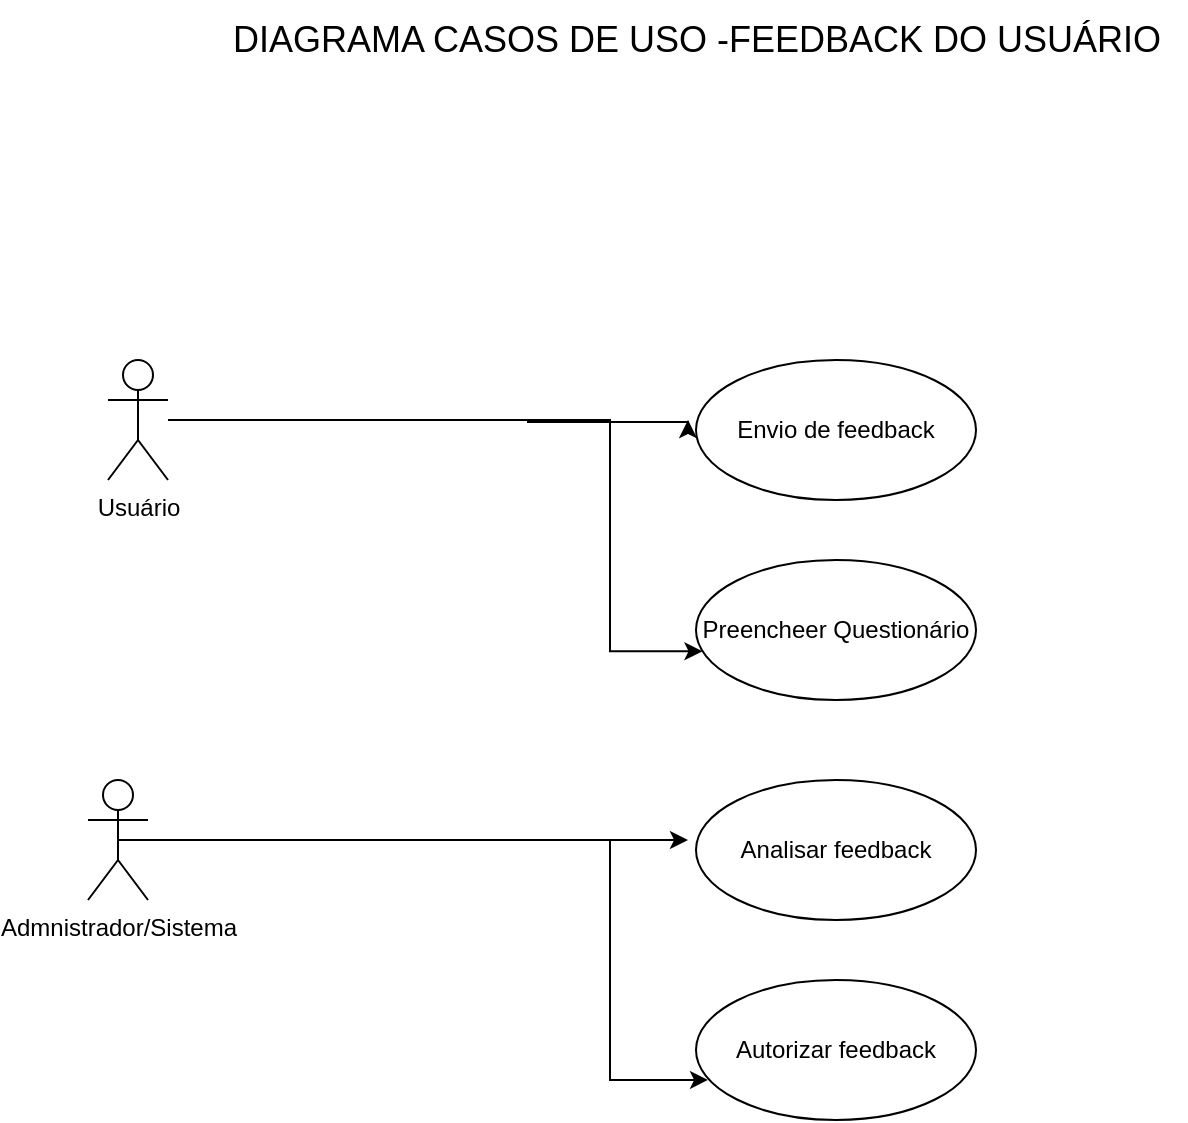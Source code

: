 <mxfile version="24.8.2">
  <diagram id="W-oI5OCxC1dF8j54xQz4" name="Página-1">
    <mxGraphModel dx="1306" dy="585" grid="1" gridSize="10" guides="1" tooltips="1" connect="1" arrows="1" fold="1" page="1" pageScale="1" pageWidth="827" pageHeight="1169" math="0" shadow="0">
      <root>
        <mxCell id="0" />
        <mxCell id="1" parent="0" />
        <mxCell id="hu_uZ-Jb9RQQ4rkObMAk-5" style="edgeStyle=orthogonalEdgeStyle;rounded=0;orthogonalLoop=1;jettySize=auto;html=1;" edge="1" parent="1" source="hu_uZ-Jb9RQQ4rkObMAk-1">
          <mxGeometry relative="1" as="geometry">
            <mxPoint x="410" y="310" as="targetPoint" />
            <Array as="points">
              <mxPoint x="330" y="310" />
              <mxPoint x="330" y="311" />
            </Array>
          </mxGeometry>
        </mxCell>
        <mxCell id="hu_uZ-Jb9RQQ4rkObMAk-9" style="edgeStyle=orthogonalEdgeStyle;rounded=0;orthogonalLoop=1;jettySize=auto;html=1;entryX=0.023;entryY=0.652;entryDx=0;entryDy=0;entryPerimeter=0;" edge="1" parent="1" source="hu_uZ-Jb9RQQ4rkObMAk-1" target="hu_uZ-Jb9RQQ4rkObMAk-6">
          <mxGeometry relative="1" as="geometry">
            <mxPoint x="370" y="430" as="targetPoint" />
            <Array as="points">
              <mxPoint x="371" y="310" />
              <mxPoint x="371" y="426" />
            </Array>
          </mxGeometry>
        </mxCell>
        <mxCell id="hu_uZ-Jb9RQQ4rkObMAk-1" value="Usuário" style="shape=umlActor;verticalLabelPosition=bottom;verticalAlign=top;html=1;" vertex="1" parent="1">
          <mxGeometry x="120" y="280" width="30" height="60" as="geometry" />
        </mxCell>
        <mxCell id="hu_uZ-Jb9RQQ4rkObMAk-4" value="Envio de feedback" style="ellipse;whiteSpace=wrap;html=1;" vertex="1" parent="1">
          <mxGeometry x="414" y="280" width="140" height="70" as="geometry" />
        </mxCell>
        <mxCell id="hu_uZ-Jb9RQQ4rkObMAk-6" value="Preencheer Questionário" style="ellipse;whiteSpace=wrap;html=1;" vertex="1" parent="1">
          <mxGeometry x="414" y="380" width="140" height="70" as="geometry" />
        </mxCell>
        <mxCell id="hu_uZ-Jb9RQQ4rkObMAk-12" style="edgeStyle=orthogonalEdgeStyle;rounded=0;orthogonalLoop=1;jettySize=auto;html=1;" edge="1" parent="1" source="hu_uZ-Jb9RQQ4rkObMAk-10">
          <mxGeometry relative="1" as="geometry">
            <mxPoint x="410" y="520" as="targetPoint" />
          </mxGeometry>
        </mxCell>
        <mxCell id="hu_uZ-Jb9RQQ4rkObMAk-15" style="edgeStyle=orthogonalEdgeStyle;rounded=0;orthogonalLoop=1;jettySize=auto;html=1;exitX=0.5;exitY=0.5;exitDx=0;exitDy=0;exitPerimeter=0;entryX=0.043;entryY=0.714;entryDx=0;entryDy=0;entryPerimeter=0;" edge="1" parent="1" source="hu_uZ-Jb9RQQ4rkObMAk-10" target="hu_uZ-Jb9RQQ4rkObMAk-13">
          <mxGeometry relative="1" as="geometry">
            <mxPoint x="370" y="650" as="targetPoint" />
            <Array as="points">
              <mxPoint x="371" y="520" />
              <mxPoint x="371" y="640" />
            </Array>
          </mxGeometry>
        </mxCell>
        <mxCell id="hu_uZ-Jb9RQQ4rkObMAk-10" value="Admnistrador/Sistema" style="shape=umlActor;verticalLabelPosition=bottom;verticalAlign=top;html=1;" vertex="1" parent="1">
          <mxGeometry x="110" y="490" width="30" height="60" as="geometry" />
        </mxCell>
        <mxCell id="hu_uZ-Jb9RQQ4rkObMAk-11" value="Analisar feedback" style="ellipse;whiteSpace=wrap;html=1;" vertex="1" parent="1">
          <mxGeometry x="414" y="490" width="140" height="70" as="geometry" />
        </mxCell>
        <mxCell id="hu_uZ-Jb9RQQ4rkObMAk-13" value="Autorizar feedback" style="ellipse;whiteSpace=wrap;html=1;" vertex="1" parent="1">
          <mxGeometry x="414" y="590" width="140" height="70" as="geometry" />
        </mxCell>
        <mxCell id="hu_uZ-Jb9RQQ4rkObMAk-16" value="&lt;font style=&quot;font-size: 18px;&quot;&gt;DIAGRAMA CASOS DE USO -FEEDBACK DO USUÁRIO&lt;/font&gt;" style="text;html=1;align=center;verticalAlign=middle;resizable=0;points=[];autosize=1;strokeColor=none;fillColor=none;" vertex="1" parent="1">
          <mxGeometry x="169" y="100" width="490" height="40" as="geometry" />
        </mxCell>
      </root>
    </mxGraphModel>
  </diagram>
</mxfile>
